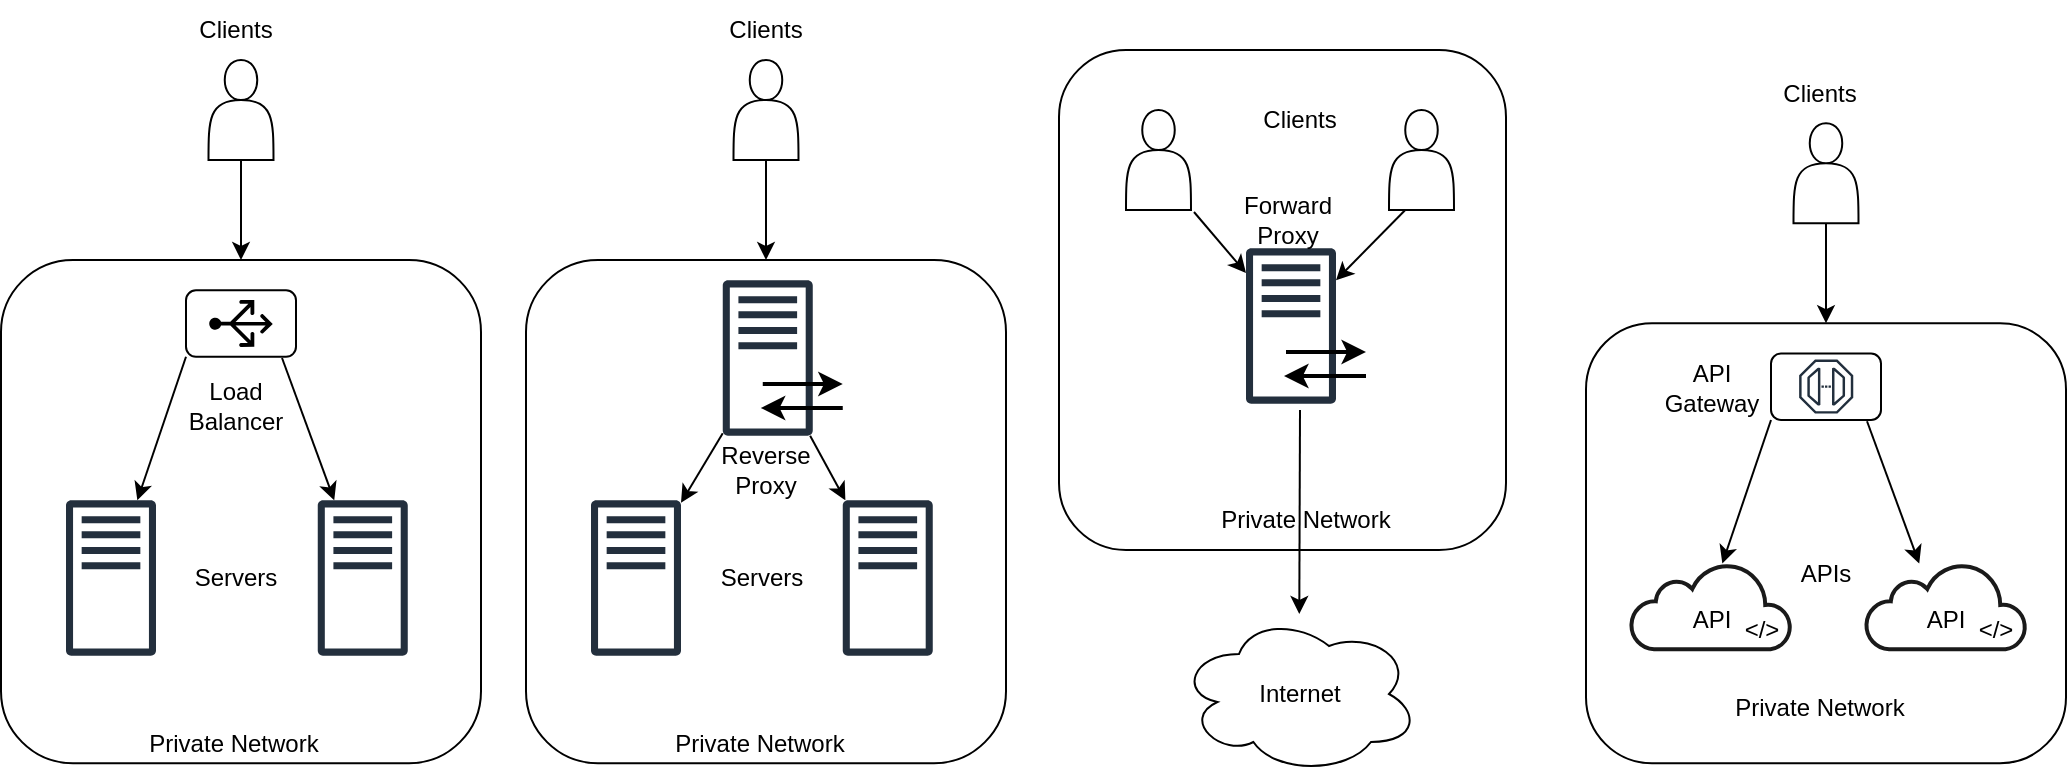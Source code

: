 <mxfile version="21.6.6" type="github">
  <diagram name="Page-1" id="BUqAdPhRB4Lpo9XYMQPq">
    <mxGraphModel dx="954" dy="499" grid="1" gridSize="10" guides="1" tooltips="1" connect="1" arrows="1" fold="1" page="1" pageScale="1" pageWidth="850" pageHeight="1100" math="0" shadow="0">
      <root>
        <mxCell id="0" />
        <mxCell id="1" parent="0" />
        <mxCell id="0IamSGhX4x1fuv4fyuVd-6" value="" style="rounded=1;whiteSpace=wrap;html=1;" vertex="1" parent="1">
          <mxGeometry x="27.5" y="190" width="240" height="251.62" as="geometry" />
        </mxCell>
        <mxCell id="0IamSGhX4x1fuv4fyuVd-1" value="" style="shape=actor;whiteSpace=wrap;html=1;" vertex="1" parent="1">
          <mxGeometry x="131.25" y="90" width="32.5" height="50" as="geometry" />
        </mxCell>
        <mxCell id="0IamSGhX4x1fuv4fyuVd-4" value="" style="sketch=0;outlineConnect=0;fontColor=#232F3E;gradientColor=none;fillColor=#232F3D;strokeColor=none;dashed=0;verticalLabelPosition=bottom;verticalAlign=top;align=center;html=1;fontSize=12;fontStyle=0;aspect=fixed;pointerEvents=1;shape=mxgraph.aws4.traditional_server;" vertex="1" parent="1">
          <mxGeometry x="60" y="310" width="45" height="78" as="geometry" />
        </mxCell>
        <mxCell id="0IamSGhX4x1fuv4fyuVd-5" value="" style="sketch=0;outlineConnect=0;fontColor=#232F3E;gradientColor=none;fillColor=#232F3D;strokeColor=none;dashed=0;verticalLabelPosition=bottom;verticalAlign=top;align=center;html=1;fontSize=12;fontStyle=0;aspect=fixed;pointerEvents=1;shape=mxgraph.aws4.traditional_server;" vertex="1" parent="1">
          <mxGeometry x="185.88" y="310" width="45" height="78" as="geometry" />
        </mxCell>
        <mxCell id="0IamSGhX4x1fuv4fyuVd-7" value="" style="group" vertex="1" connectable="0" parent="1">
          <mxGeometry x="120" y="205.13" width="55" height="33.25" as="geometry" />
        </mxCell>
        <mxCell id="0IamSGhX4x1fuv4fyuVd-3" value="" style="rounded=1;whiteSpace=wrap;html=1;" vertex="1" parent="0IamSGhX4x1fuv4fyuVd-7">
          <mxGeometry width="55" height="33.25" as="geometry" />
        </mxCell>
        <mxCell id="0IamSGhX4x1fuv4fyuVd-2" value="" style="sketch=0;aspect=fixed;pointerEvents=1;shadow=0;dashed=0;html=1;strokeColor=none;labelPosition=center;verticalLabelPosition=bottom;verticalAlign=top;align=center;fillColor=#000000;shape=mxgraph.azure.load_balancer_generic;direction=north;strokeWidth=1;" vertex="1" parent="0IamSGhX4x1fuv4fyuVd-7">
          <mxGeometry x="11.62" y="4.87" width="31.76" height="23.5" as="geometry" />
        </mxCell>
        <mxCell id="0IamSGhX4x1fuv4fyuVd-10" value="" style="endArrow=classic;html=1;rounded=0;exitX=0;exitY=1;exitDx=0;exitDy=0;" edge="1" parent="1" source="0IamSGhX4x1fuv4fyuVd-3" target="0IamSGhX4x1fuv4fyuVd-4">
          <mxGeometry width="50" height="50" relative="1" as="geometry">
            <mxPoint x="400" y="290" as="sourcePoint" />
            <mxPoint x="450" y="240" as="targetPoint" />
          </mxGeometry>
        </mxCell>
        <mxCell id="0IamSGhX4x1fuv4fyuVd-11" value="" style="endArrow=classic;html=1;rounded=0;exitX=0.873;exitY=1.019;exitDx=0;exitDy=0;exitPerimeter=0;" edge="1" parent="1" source="0IamSGhX4x1fuv4fyuVd-3" target="0IamSGhX4x1fuv4fyuVd-5">
          <mxGeometry width="50" height="50" relative="1" as="geometry">
            <mxPoint x="400" y="290" as="sourcePoint" />
            <mxPoint x="450" y="240" as="targetPoint" />
          </mxGeometry>
        </mxCell>
        <mxCell id="0IamSGhX4x1fuv4fyuVd-12" value="" style="endArrow=classic;html=1;rounded=0;exitX=0.5;exitY=1;exitDx=0;exitDy=0;" edge="1" parent="1" source="0IamSGhX4x1fuv4fyuVd-1" target="0IamSGhX4x1fuv4fyuVd-6">
          <mxGeometry width="50" height="50" relative="1" as="geometry">
            <mxPoint x="400" y="290" as="sourcePoint" />
            <mxPoint x="450" y="240" as="targetPoint" />
          </mxGeometry>
        </mxCell>
        <mxCell id="0IamSGhX4x1fuv4fyuVd-13" value="Load Balancer" style="text;html=1;strokeColor=none;fillColor=none;align=center;verticalAlign=middle;whiteSpace=wrap;rounded=0;" vertex="1" parent="1">
          <mxGeometry x="115" y="248" width="60" height="30" as="geometry" />
        </mxCell>
        <mxCell id="0IamSGhX4x1fuv4fyuVd-14" value="Servers" style="text;html=1;strokeColor=none;fillColor=none;align=center;verticalAlign=middle;whiteSpace=wrap;rounded=0;" vertex="1" parent="1">
          <mxGeometry x="115" y="334" width="60" height="30" as="geometry" />
        </mxCell>
        <mxCell id="0IamSGhX4x1fuv4fyuVd-15" value="Private Network" style="text;html=1;strokeColor=none;fillColor=none;align=center;verticalAlign=middle;whiteSpace=wrap;rounded=0;" vertex="1" parent="1">
          <mxGeometry x="99" y="417" width="90" height="30" as="geometry" />
        </mxCell>
        <mxCell id="0IamSGhX4x1fuv4fyuVd-16" value="" style="rounded=1;whiteSpace=wrap;html=1;" vertex="1" parent="1">
          <mxGeometry x="290" y="190" width="240" height="251.62" as="geometry" />
        </mxCell>
        <mxCell id="0IamSGhX4x1fuv4fyuVd-17" value="" style="shape=actor;whiteSpace=wrap;html=1;" vertex="1" parent="1">
          <mxGeometry x="393.75" y="90" width="32.5" height="50" as="geometry" />
        </mxCell>
        <mxCell id="0IamSGhX4x1fuv4fyuVd-18" value="" style="sketch=0;outlineConnect=0;fontColor=#232F3E;gradientColor=none;fillColor=#232F3D;strokeColor=none;dashed=0;verticalLabelPosition=bottom;verticalAlign=top;align=center;html=1;fontSize=12;fontStyle=0;aspect=fixed;pointerEvents=1;shape=mxgraph.aws4.traditional_server;" vertex="1" parent="1">
          <mxGeometry x="322.5" y="310" width="45" height="78" as="geometry" />
        </mxCell>
        <mxCell id="0IamSGhX4x1fuv4fyuVd-19" value="" style="sketch=0;outlineConnect=0;fontColor=#232F3E;gradientColor=none;fillColor=#232F3D;strokeColor=none;dashed=0;verticalLabelPosition=bottom;verticalAlign=top;align=center;html=1;fontSize=12;fontStyle=0;aspect=fixed;pointerEvents=1;shape=mxgraph.aws4.traditional_server;" vertex="1" parent="1">
          <mxGeometry x="448.38" y="310" width="45" height="78" as="geometry" />
        </mxCell>
        <mxCell id="0IamSGhX4x1fuv4fyuVd-23" value="" style="endArrow=classic;html=1;rounded=0;" edge="1" parent="1" source="0IamSGhX4x1fuv4fyuVd-56" target="0IamSGhX4x1fuv4fyuVd-18">
          <mxGeometry width="50" height="50" relative="1" as="geometry">
            <mxPoint x="382.5" y="238.38" as="sourcePoint" />
            <mxPoint x="712.5" y="240" as="targetPoint" />
          </mxGeometry>
        </mxCell>
        <mxCell id="0IamSGhX4x1fuv4fyuVd-24" value="" style="endArrow=classic;html=1;rounded=0;" edge="1" parent="1" source="0IamSGhX4x1fuv4fyuVd-56" target="0IamSGhX4x1fuv4fyuVd-19">
          <mxGeometry width="50" height="50" relative="1" as="geometry">
            <mxPoint x="430.515" y="239.012" as="sourcePoint" />
            <mxPoint x="712.5" y="240" as="targetPoint" />
          </mxGeometry>
        </mxCell>
        <mxCell id="0IamSGhX4x1fuv4fyuVd-25" value="" style="endArrow=classic;html=1;rounded=0;exitX=0.5;exitY=1;exitDx=0;exitDy=0;" edge="1" parent="1" source="0IamSGhX4x1fuv4fyuVd-17" target="0IamSGhX4x1fuv4fyuVd-16">
          <mxGeometry width="50" height="50" relative="1" as="geometry">
            <mxPoint x="662.5" y="290" as="sourcePoint" />
            <mxPoint x="712.5" y="240" as="targetPoint" />
          </mxGeometry>
        </mxCell>
        <mxCell id="0IamSGhX4x1fuv4fyuVd-26" value="Reverse Proxy" style="text;html=1;strokeColor=none;fillColor=none;align=center;verticalAlign=middle;whiteSpace=wrap;rounded=0;" vertex="1" parent="1">
          <mxGeometry x="380" y="280" width="60" height="30" as="geometry" />
        </mxCell>
        <mxCell id="0IamSGhX4x1fuv4fyuVd-27" value="Servers" style="text;html=1;strokeColor=none;fillColor=none;align=center;verticalAlign=middle;whiteSpace=wrap;rounded=0;" vertex="1" parent="1">
          <mxGeometry x="377.5" y="334" width="60" height="30" as="geometry" />
        </mxCell>
        <mxCell id="0IamSGhX4x1fuv4fyuVd-28" value="Private Network" style="text;html=1;strokeColor=none;fillColor=none;align=center;verticalAlign=middle;whiteSpace=wrap;rounded=0;" vertex="1" parent="1">
          <mxGeometry x="361.5" y="417" width="90" height="30" as="geometry" />
        </mxCell>
        <mxCell id="0IamSGhX4x1fuv4fyuVd-42" value="" style="rounded=1;whiteSpace=wrap;html=1;" vertex="1" parent="1">
          <mxGeometry x="820" y="221.62" width="240" height="220" as="geometry" />
        </mxCell>
        <mxCell id="0IamSGhX4x1fuv4fyuVd-43" value="" style="shape=actor;whiteSpace=wrap;html=1;" vertex="1" parent="1">
          <mxGeometry x="923.75" y="121.62" width="32.5" height="50" as="geometry" />
        </mxCell>
        <mxCell id="0IamSGhX4x1fuv4fyuVd-46" value="" style="group" vertex="1" connectable="0" parent="1">
          <mxGeometry x="912.5" y="236.75" width="55" height="33.25" as="geometry" />
        </mxCell>
        <mxCell id="0IamSGhX4x1fuv4fyuVd-47" value="" style="rounded=1;whiteSpace=wrap;html=1;" vertex="1" parent="0IamSGhX4x1fuv4fyuVd-46">
          <mxGeometry width="55" height="33.25" as="geometry" />
        </mxCell>
        <mxCell id="0IamSGhX4x1fuv4fyuVd-91" value="" style="sketch=0;outlineConnect=0;fontColor=#232F3E;gradientColor=none;fillColor=#222f3d;strokeColor=none;dashed=0;verticalLabelPosition=bottom;verticalAlign=top;align=center;html=1;fontSize=12;fontStyle=0;aspect=fixed;pointerEvents=1;shape=mxgraph.aws4.endpoint;" vertex="1" parent="0IamSGhX4x1fuv4fyuVd-46">
          <mxGeometry x="14.07" y="3" width="27.06" height="27.06" as="geometry" />
        </mxCell>
        <mxCell id="0IamSGhX4x1fuv4fyuVd-49" value="" style="endArrow=classic;html=1;rounded=0;exitX=0;exitY=1;exitDx=0;exitDy=0;" edge="1" parent="1" source="0IamSGhX4x1fuv4fyuVd-47">
          <mxGeometry width="50" height="50" relative="1" as="geometry">
            <mxPoint x="1192.5" y="321.62" as="sourcePoint" />
            <mxPoint x="888.166" y="341.783" as="targetPoint" />
          </mxGeometry>
        </mxCell>
        <mxCell id="0IamSGhX4x1fuv4fyuVd-50" value="" style="endArrow=classic;html=1;rounded=0;exitX=0.873;exitY=1.019;exitDx=0;exitDy=0;exitPerimeter=0;" edge="1" parent="1" source="0IamSGhX4x1fuv4fyuVd-47">
          <mxGeometry width="50" height="50" relative="1" as="geometry">
            <mxPoint x="1192.5" y="321.62" as="sourcePoint" />
            <mxPoint x="986.627" y="341.783" as="targetPoint" />
          </mxGeometry>
        </mxCell>
        <mxCell id="0IamSGhX4x1fuv4fyuVd-51" value="" style="endArrow=classic;html=1;rounded=0;exitX=0.5;exitY=1;exitDx=0;exitDy=0;" edge="1" parent="1" source="0IamSGhX4x1fuv4fyuVd-43" target="0IamSGhX4x1fuv4fyuVd-42">
          <mxGeometry width="50" height="50" relative="1" as="geometry">
            <mxPoint x="1192.5" y="321.62" as="sourcePoint" />
            <mxPoint x="1242.5" y="271.62" as="targetPoint" />
          </mxGeometry>
        </mxCell>
        <mxCell id="0IamSGhX4x1fuv4fyuVd-52" value="API Gateway" style="text;html=1;strokeColor=none;fillColor=none;align=center;verticalAlign=middle;whiteSpace=wrap;rounded=0;" vertex="1" parent="1">
          <mxGeometry x="852.5" y="238.62" width="60" height="30" as="geometry" />
        </mxCell>
        <mxCell id="0IamSGhX4x1fuv4fyuVd-53" value="APIs" style="text;html=1;strokeColor=none;fillColor=none;align=center;verticalAlign=middle;whiteSpace=wrap;rounded=0;" vertex="1" parent="1">
          <mxGeometry x="910" y="332.43" width="60" height="30" as="geometry" />
        </mxCell>
        <mxCell id="0IamSGhX4x1fuv4fyuVd-54" value="Private Network" style="text;html=1;strokeColor=none;fillColor=none;align=center;verticalAlign=middle;whiteSpace=wrap;rounded=0;" vertex="1" parent="1">
          <mxGeometry x="891.5" y="398.62" width="90" height="30" as="geometry" />
        </mxCell>
        <mxCell id="0IamSGhX4x1fuv4fyuVd-60" value="" style="group" vertex="1" connectable="0" parent="1">
          <mxGeometry x="388.38" y="200" width="60" height="78" as="geometry" />
        </mxCell>
        <mxCell id="0IamSGhX4x1fuv4fyuVd-56" value="" style="sketch=0;outlineConnect=0;fontColor=#232F3E;gradientColor=none;fillColor=#232F3D;strokeColor=none;dashed=0;verticalLabelPosition=bottom;verticalAlign=top;align=center;html=1;fontSize=12;fontStyle=0;aspect=fixed;pointerEvents=1;shape=mxgraph.aws4.traditional_server;" vertex="1" parent="0IamSGhX4x1fuv4fyuVd-60">
          <mxGeometry width="45" height="78" as="geometry" />
        </mxCell>
        <mxCell id="0IamSGhX4x1fuv4fyuVd-57" value="" style="endArrow=classic;html=1;rounded=0;strokeWidth=2;endSize=6;" edge="1" parent="0IamSGhX4x1fuv4fyuVd-60">
          <mxGeometry width="50" height="50" relative="1" as="geometry">
            <mxPoint x="20" y="52" as="sourcePoint" />
            <mxPoint x="60" y="52" as="targetPoint" />
          </mxGeometry>
        </mxCell>
        <mxCell id="0IamSGhX4x1fuv4fyuVd-58" value="" style="endArrow=none;html=1;rounded=0;strokeWidth=2;startArrow=classic;startFill=1;endFill=0;" edge="1" parent="0IamSGhX4x1fuv4fyuVd-60">
          <mxGeometry width="50" height="50" relative="1" as="geometry">
            <mxPoint x="19" y="64" as="sourcePoint" />
            <mxPoint x="60" y="64" as="targetPoint" />
          </mxGeometry>
        </mxCell>
        <mxCell id="0IamSGhX4x1fuv4fyuVd-65" value="" style="rounded=1;whiteSpace=wrap;html=1;" vertex="1" parent="1">
          <mxGeometry x="556.5" y="85" width="223.5" height="250" as="geometry" />
        </mxCell>
        <mxCell id="0IamSGhX4x1fuv4fyuVd-72" value="Private Network" style="text;html=1;strokeColor=none;fillColor=none;align=center;verticalAlign=middle;whiteSpace=wrap;rounded=0;" vertex="1" parent="1">
          <mxGeometry x="635" y="305" width="90" height="30" as="geometry" />
        </mxCell>
        <mxCell id="0IamSGhX4x1fuv4fyuVd-73" value="" style="group" vertex="1" connectable="0" parent="1">
          <mxGeometry x="650" y="184" width="60" height="78" as="geometry" />
        </mxCell>
        <mxCell id="0IamSGhX4x1fuv4fyuVd-74" value="" style="sketch=0;outlineConnect=0;fontColor=#232F3E;gradientColor=none;fillColor=#232F3D;strokeColor=none;dashed=0;verticalLabelPosition=bottom;verticalAlign=top;align=center;html=1;fontSize=12;fontStyle=0;aspect=fixed;pointerEvents=1;shape=mxgraph.aws4.traditional_server;" vertex="1" parent="0IamSGhX4x1fuv4fyuVd-73">
          <mxGeometry width="45" height="78" as="geometry" />
        </mxCell>
        <mxCell id="0IamSGhX4x1fuv4fyuVd-75" value="" style="endArrow=classic;html=1;rounded=0;strokeWidth=2;endSize=6;" edge="1" parent="0IamSGhX4x1fuv4fyuVd-73">
          <mxGeometry width="50" height="50" relative="1" as="geometry">
            <mxPoint x="20" y="52" as="sourcePoint" />
            <mxPoint x="60" y="52" as="targetPoint" />
          </mxGeometry>
        </mxCell>
        <mxCell id="0IamSGhX4x1fuv4fyuVd-76" value="" style="endArrow=none;html=1;rounded=0;strokeWidth=2;startArrow=classic;startFill=1;endFill=0;" edge="1" parent="0IamSGhX4x1fuv4fyuVd-73">
          <mxGeometry width="50" height="50" relative="1" as="geometry">
            <mxPoint x="19" y="64" as="sourcePoint" />
            <mxPoint x="60" y="64" as="targetPoint" />
          </mxGeometry>
        </mxCell>
        <mxCell id="0IamSGhX4x1fuv4fyuVd-77" value="" style="shape=actor;whiteSpace=wrap;html=1;" vertex="1" parent="1">
          <mxGeometry x="590" y="115" width="32.5" height="50" as="geometry" />
        </mxCell>
        <mxCell id="0IamSGhX4x1fuv4fyuVd-78" value="" style="shape=actor;whiteSpace=wrap;html=1;" vertex="1" parent="1">
          <mxGeometry x="721.5" y="115" width="32.5" height="50" as="geometry" />
        </mxCell>
        <mxCell id="0IamSGhX4x1fuv4fyuVd-79" value="Forward Proxy" style="text;html=1;strokeColor=none;fillColor=none;align=center;verticalAlign=middle;whiteSpace=wrap;rounded=0;" vertex="1" parent="1">
          <mxGeometry x="640.5" y="155" width="60" height="30" as="geometry" />
        </mxCell>
        <mxCell id="0IamSGhX4x1fuv4fyuVd-80" value="Clients" style="text;html=1;strokeColor=none;fillColor=none;align=center;verticalAlign=middle;whiteSpace=wrap;rounded=0;" vertex="1" parent="1">
          <mxGeometry x="115" y="60" width="60" height="30" as="geometry" />
        </mxCell>
        <mxCell id="0IamSGhX4x1fuv4fyuVd-81" value="Clients" style="text;html=1;strokeColor=none;fillColor=none;align=center;verticalAlign=middle;whiteSpace=wrap;rounded=0;" vertex="1" parent="1">
          <mxGeometry x="380" y="60" width="60" height="30" as="geometry" />
        </mxCell>
        <mxCell id="0IamSGhX4x1fuv4fyuVd-82" value="Clients" style="text;html=1;strokeColor=none;fillColor=none;align=center;verticalAlign=middle;whiteSpace=wrap;rounded=0;" vertex="1" parent="1">
          <mxGeometry x="646.5" y="105" width="60" height="30" as="geometry" />
        </mxCell>
        <mxCell id="0IamSGhX4x1fuv4fyuVd-85" value="" style="endArrow=classic;html=1;rounded=0;exitX=1.046;exitY=1.02;exitDx=0;exitDy=0;exitPerimeter=0;" edge="1" parent="1" source="0IamSGhX4x1fuv4fyuVd-77" target="0IamSGhX4x1fuv4fyuVd-74">
          <mxGeometry width="50" height="50" relative="1" as="geometry">
            <mxPoint x="450" y="315" as="sourcePoint" />
            <mxPoint x="500" y="265" as="targetPoint" />
          </mxGeometry>
        </mxCell>
        <mxCell id="0IamSGhX4x1fuv4fyuVd-86" value="" style="endArrow=classic;html=1;rounded=0;exitX=0.25;exitY=1;exitDx=0;exitDy=0;" edge="1" parent="1" source="0IamSGhX4x1fuv4fyuVd-78" target="0IamSGhX4x1fuv4fyuVd-74">
          <mxGeometry width="50" height="50" relative="1" as="geometry">
            <mxPoint x="450" y="315" as="sourcePoint" />
            <mxPoint x="500" y="265" as="targetPoint" />
          </mxGeometry>
        </mxCell>
        <mxCell id="0IamSGhX4x1fuv4fyuVd-87" value="" style="ellipse;shape=cloud;whiteSpace=wrap;html=1;" vertex="1" parent="1">
          <mxGeometry x="616.5" y="367" width="120" height="80" as="geometry" />
        </mxCell>
        <mxCell id="0IamSGhX4x1fuv4fyuVd-88" value="" style="endArrow=classic;html=1;rounded=0;" edge="1" parent="1" target="0IamSGhX4x1fuv4fyuVd-87">
          <mxGeometry width="50" height="50" relative="1" as="geometry">
            <mxPoint x="677" y="265" as="sourcePoint" />
            <mxPoint x="500" y="265" as="targetPoint" />
          </mxGeometry>
        </mxCell>
        <mxCell id="0IamSGhX4x1fuv4fyuVd-89" value="Internet" style="text;html=1;strokeColor=none;fillColor=none;align=center;verticalAlign=middle;whiteSpace=wrap;rounded=0;" vertex="1" parent="1">
          <mxGeometry x="646.5" y="392" width="60" height="30" as="geometry" />
        </mxCell>
        <mxCell id="0IamSGhX4x1fuv4fyuVd-90" value="Clients" style="text;html=1;strokeColor=none;fillColor=none;align=center;verticalAlign=middle;whiteSpace=wrap;rounded=0;" vertex="1" parent="1">
          <mxGeometry x="906.5" y="91.62" width="60" height="30" as="geometry" />
        </mxCell>
        <mxCell id="0IamSGhX4x1fuv4fyuVd-98" value="" style="group" vertex="1" connectable="0" parent="1">
          <mxGeometry x="842.5" y="341.62" width="80" height="43" as="geometry" />
        </mxCell>
        <mxCell id="0IamSGhX4x1fuv4fyuVd-94" value="" style="html=1;verticalLabelPosition=bottom;align=center;labelBackgroundColor=#ffffff;verticalAlign=top;strokeWidth=2;strokeColor=#1A1A1A;shadow=0;dashed=0;shape=mxgraph.ios7.icons.cloud;" vertex="1" parent="0IamSGhX4x1fuv4fyuVd-98">
          <mxGeometry width="80" height="43" as="geometry" />
        </mxCell>
        <mxCell id="0IamSGhX4x1fuv4fyuVd-96" value="&amp;lt;/&amp;gt;" style="text;html=1;strokeColor=none;fillColor=none;align=center;verticalAlign=middle;whiteSpace=wrap;rounded=0;" vertex="1" parent="0IamSGhX4x1fuv4fyuVd-98">
          <mxGeometry x="50" y="23" width="30" height="20" as="geometry" />
        </mxCell>
        <mxCell id="0IamSGhX4x1fuv4fyuVd-97" value="API" style="text;html=1;strokeColor=none;fillColor=none;align=center;verticalAlign=middle;whiteSpace=wrap;rounded=0;" vertex="1" parent="0IamSGhX4x1fuv4fyuVd-98">
          <mxGeometry x="10" y="13" width="60" height="30" as="geometry" />
        </mxCell>
        <mxCell id="0IamSGhX4x1fuv4fyuVd-99" value="" style="group" vertex="1" connectable="0" parent="1">
          <mxGeometry x="960" y="341.62" width="80" height="43" as="geometry" />
        </mxCell>
        <mxCell id="0IamSGhX4x1fuv4fyuVd-100" value="" style="html=1;verticalLabelPosition=bottom;align=center;labelBackgroundColor=#ffffff;verticalAlign=top;strokeWidth=2;strokeColor=#1A1A1A;shadow=0;dashed=0;shape=mxgraph.ios7.icons.cloud;" vertex="1" parent="0IamSGhX4x1fuv4fyuVd-99">
          <mxGeometry width="80" height="43" as="geometry" />
        </mxCell>
        <mxCell id="0IamSGhX4x1fuv4fyuVd-101" value="&amp;lt;/&amp;gt;" style="text;html=1;strokeColor=none;fillColor=none;align=center;verticalAlign=middle;whiteSpace=wrap;rounded=0;" vertex="1" parent="0IamSGhX4x1fuv4fyuVd-99">
          <mxGeometry x="50" y="23" width="30" height="20" as="geometry" />
        </mxCell>
        <mxCell id="0IamSGhX4x1fuv4fyuVd-102" value="API" style="text;html=1;strokeColor=none;fillColor=none;align=center;verticalAlign=middle;whiteSpace=wrap;rounded=0;" vertex="1" parent="0IamSGhX4x1fuv4fyuVd-99">
          <mxGeometry x="10" y="13" width="60" height="30" as="geometry" />
        </mxCell>
      </root>
    </mxGraphModel>
  </diagram>
</mxfile>
